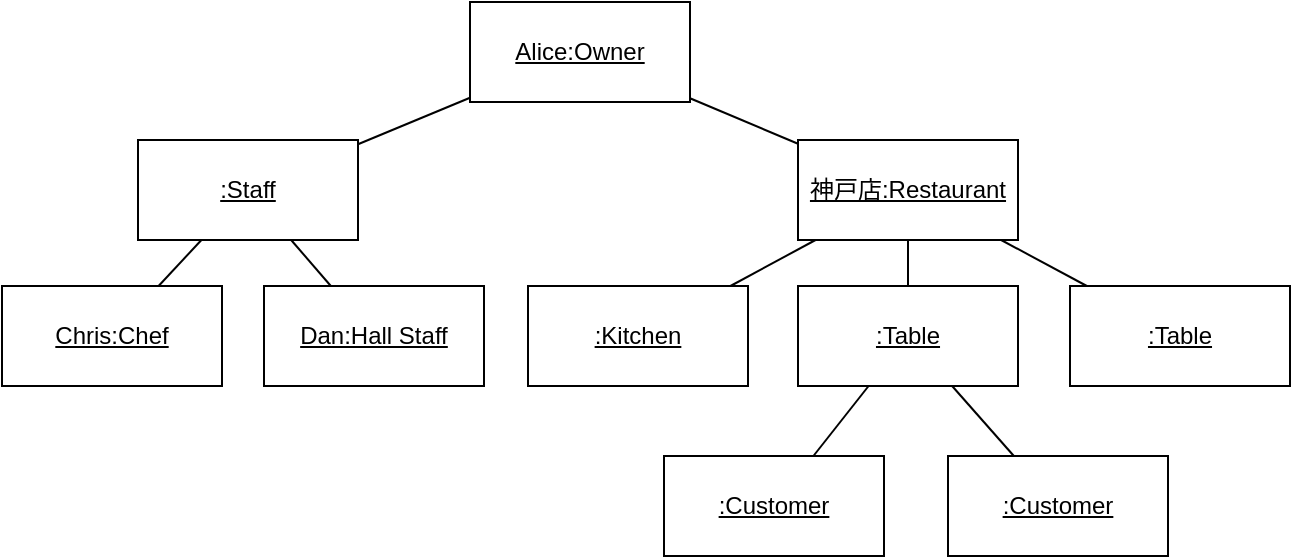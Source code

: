 <mxfile version="24.7.17">
  <diagram name="ページ1" id="0aVKXO2O4mhz6pQt0cXo">
    <mxGraphModel grid="0" page="0" gridSize="10" guides="1" tooltips="1" connect="1" arrows="1" fold="1" pageScale="1" pageWidth="827" pageHeight="1169" math="0" shadow="0">
      <root>
        <mxCell id="0" />
        <mxCell id="1" parent="0" />
        <mxCell id="WtBp2TXCuD_dbbJSKjoU-5" value="&lt;u&gt;Alice:Owner&lt;/u&gt;" style="html=1;whiteSpace=wrap;" vertex="1" parent="1">
          <mxGeometry x="185" y="214" width="110" height="50" as="geometry" />
        </mxCell>
        <mxCell id="WtBp2TXCuD_dbbJSKjoU-6" value="&lt;u&gt;:Staff&lt;/u&gt;" style="html=1;whiteSpace=wrap;" vertex="1" parent="1">
          <mxGeometry x="19" y="283" width="110" height="50" as="geometry" />
        </mxCell>
        <mxCell id="WtBp2TXCuD_dbbJSKjoU-7" value="&lt;u&gt;Chris:Chef&lt;/u&gt;" style="html=1;whiteSpace=wrap;" vertex="1" parent="1">
          <mxGeometry x="-49" y="356" width="110" height="50" as="geometry" />
        </mxCell>
        <mxCell id="WtBp2TXCuD_dbbJSKjoU-8" value="&lt;u&gt;Dan:Hall Staff&lt;/u&gt;" style="html=1;whiteSpace=wrap;" vertex="1" parent="1">
          <mxGeometry x="82" y="356" width="110" height="50" as="geometry" />
        </mxCell>
        <mxCell id="WtBp2TXCuD_dbbJSKjoU-9" value="&lt;u&gt;神戸店:Restaurant&lt;/u&gt;" style="html=1;whiteSpace=wrap;" vertex="1" parent="1">
          <mxGeometry x="349" y="283" width="110" height="50" as="geometry" />
        </mxCell>
        <mxCell id="WtBp2TXCuD_dbbJSKjoU-10" value="&lt;u&gt;:Table&lt;/u&gt;" style="html=1;whiteSpace=wrap;" vertex="1" parent="1">
          <mxGeometry x="485" y="356" width="110" height="50" as="geometry" />
        </mxCell>
        <mxCell id="WtBp2TXCuD_dbbJSKjoU-11" value="&lt;u&gt;:Kitchen&lt;/u&gt;" style="html=1;whiteSpace=wrap;" vertex="1" parent="1">
          <mxGeometry x="214" y="356" width="110" height="50" as="geometry" />
        </mxCell>
        <mxCell id="WtBp2TXCuD_dbbJSKjoU-12" value="&lt;u&gt;:Customer&lt;/u&gt;" style="html=1;whiteSpace=wrap;" vertex="1" parent="1">
          <mxGeometry x="424" y="441" width="110" height="50" as="geometry" />
        </mxCell>
        <mxCell id="WtBp2TXCuD_dbbJSKjoU-15" value="&lt;u&gt;:Table&lt;/u&gt;" style="html=1;whiteSpace=wrap;" vertex="1" parent="1">
          <mxGeometry x="349" y="356" width="110" height="50" as="geometry" />
        </mxCell>
        <mxCell id="WtBp2TXCuD_dbbJSKjoU-16" value="&lt;u&gt;:Customer&lt;/u&gt;" style="html=1;whiteSpace=wrap;" vertex="1" parent="1">
          <mxGeometry x="282" y="441" width="110" height="50" as="geometry" />
        </mxCell>
        <mxCell id="WtBp2TXCuD_dbbJSKjoU-24" value="" style="endArrow=none;html=1;rounded=0;fontSize=12;startSize=8;endSize=8;" edge="1" parent="1" source="WtBp2TXCuD_dbbJSKjoU-6" target="WtBp2TXCuD_dbbJSKjoU-5">
          <mxGeometry relative="1" as="geometry">
            <mxPoint x="111" y="83" as="sourcePoint" />
            <mxPoint x="260" y="83" as="targetPoint" />
          </mxGeometry>
        </mxCell>
        <mxCell id="WtBp2TXCuD_dbbJSKjoU-34" value="" style="endArrow=none;html=1;rounded=0;fontSize=12;startSize=8;endSize=8;" edge="1" parent="1" source="WtBp2TXCuD_dbbJSKjoU-5" target="WtBp2TXCuD_dbbJSKjoU-9">
          <mxGeometry relative="1" as="geometry">
            <mxPoint x="121" y="93" as="sourcePoint" />
            <mxPoint x="270" y="93" as="targetPoint" />
          </mxGeometry>
        </mxCell>
        <mxCell id="WtBp2TXCuD_dbbJSKjoU-35" value="" style="endArrow=none;html=1;rounded=0;fontSize=12;startSize=8;endSize=8;" edge="1" parent="1" source="WtBp2TXCuD_dbbJSKjoU-7" target="WtBp2TXCuD_dbbJSKjoU-6">
          <mxGeometry relative="1" as="geometry">
            <mxPoint x="131" y="103" as="sourcePoint" />
            <mxPoint x="280" y="103" as="targetPoint" />
          </mxGeometry>
        </mxCell>
        <mxCell id="WtBp2TXCuD_dbbJSKjoU-36" value="" style="endArrow=none;html=1;rounded=0;fontSize=12;startSize=8;endSize=8;" edge="1" parent="1" source="WtBp2TXCuD_dbbJSKjoU-6" target="WtBp2TXCuD_dbbJSKjoU-8">
          <mxGeometry relative="1" as="geometry">
            <mxPoint x="141" y="113" as="sourcePoint" />
            <mxPoint x="290" y="113" as="targetPoint" />
          </mxGeometry>
        </mxCell>
        <mxCell id="WtBp2TXCuD_dbbJSKjoU-37" value="" style="endArrow=none;html=1;rounded=0;fontSize=12;startSize=8;endSize=8;" edge="1" parent="1" source="WtBp2TXCuD_dbbJSKjoU-11" target="WtBp2TXCuD_dbbJSKjoU-9">
          <mxGeometry relative="1" as="geometry">
            <mxPoint x="151" y="123" as="sourcePoint" />
            <mxPoint x="300" y="123" as="targetPoint" />
          </mxGeometry>
        </mxCell>
        <mxCell id="WtBp2TXCuD_dbbJSKjoU-38" value="" style="endArrow=none;html=1;rounded=0;fontSize=12;startSize=8;endSize=8;" edge="1" parent="1" source="WtBp2TXCuD_dbbJSKjoU-9" target="WtBp2TXCuD_dbbJSKjoU-10">
          <mxGeometry relative="1" as="geometry">
            <mxPoint x="161" y="133" as="sourcePoint" />
            <mxPoint x="310" y="133" as="targetPoint" />
          </mxGeometry>
        </mxCell>
        <mxCell id="WtBp2TXCuD_dbbJSKjoU-39" value="" style="endArrow=none;html=1;rounded=0;fontSize=12;startSize=8;endSize=8;" edge="1" parent="1" source="WtBp2TXCuD_dbbJSKjoU-16" target="WtBp2TXCuD_dbbJSKjoU-15">
          <mxGeometry relative="1" as="geometry">
            <mxPoint x="171" y="143" as="sourcePoint" />
            <mxPoint x="320" y="143" as="targetPoint" />
          </mxGeometry>
        </mxCell>
        <mxCell id="WtBp2TXCuD_dbbJSKjoU-41" value="" style="endArrow=none;html=1;rounded=0;fontSize=12;startSize=8;endSize=8;" edge="1" parent="1" source="WtBp2TXCuD_dbbJSKjoU-9" target="WtBp2TXCuD_dbbJSKjoU-15">
          <mxGeometry relative="1" as="geometry">
            <mxPoint x="171" y="143" as="sourcePoint" />
            <mxPoint x="320" y="143" as="targetPoint" />
          </mxGeometry>
        </mxCell>
        <mxCell id="WtBp2TXCuD_dbbJSKjoU-42" value="" style="endArrow=none;html=1;rounded=0;fontSize=12;startSize=8;endSize=8;" edge="1" parent="1" source="WtBp2TXCuD_dbbJSKjoU-12" target="WtBp2TXCuD_dbbJSKjoU-15">
          <mxGeometry relative="1" as="geometry">
            <mxPoint x="181" y="153" as="sourcePoint" />
            <mxPoint x="330" y="153" as="targetPoint" />
          </mxGeometry>
        </mxCell>
      </root>
    </mxGraphModel>
  </diagram>
</mxfile>
